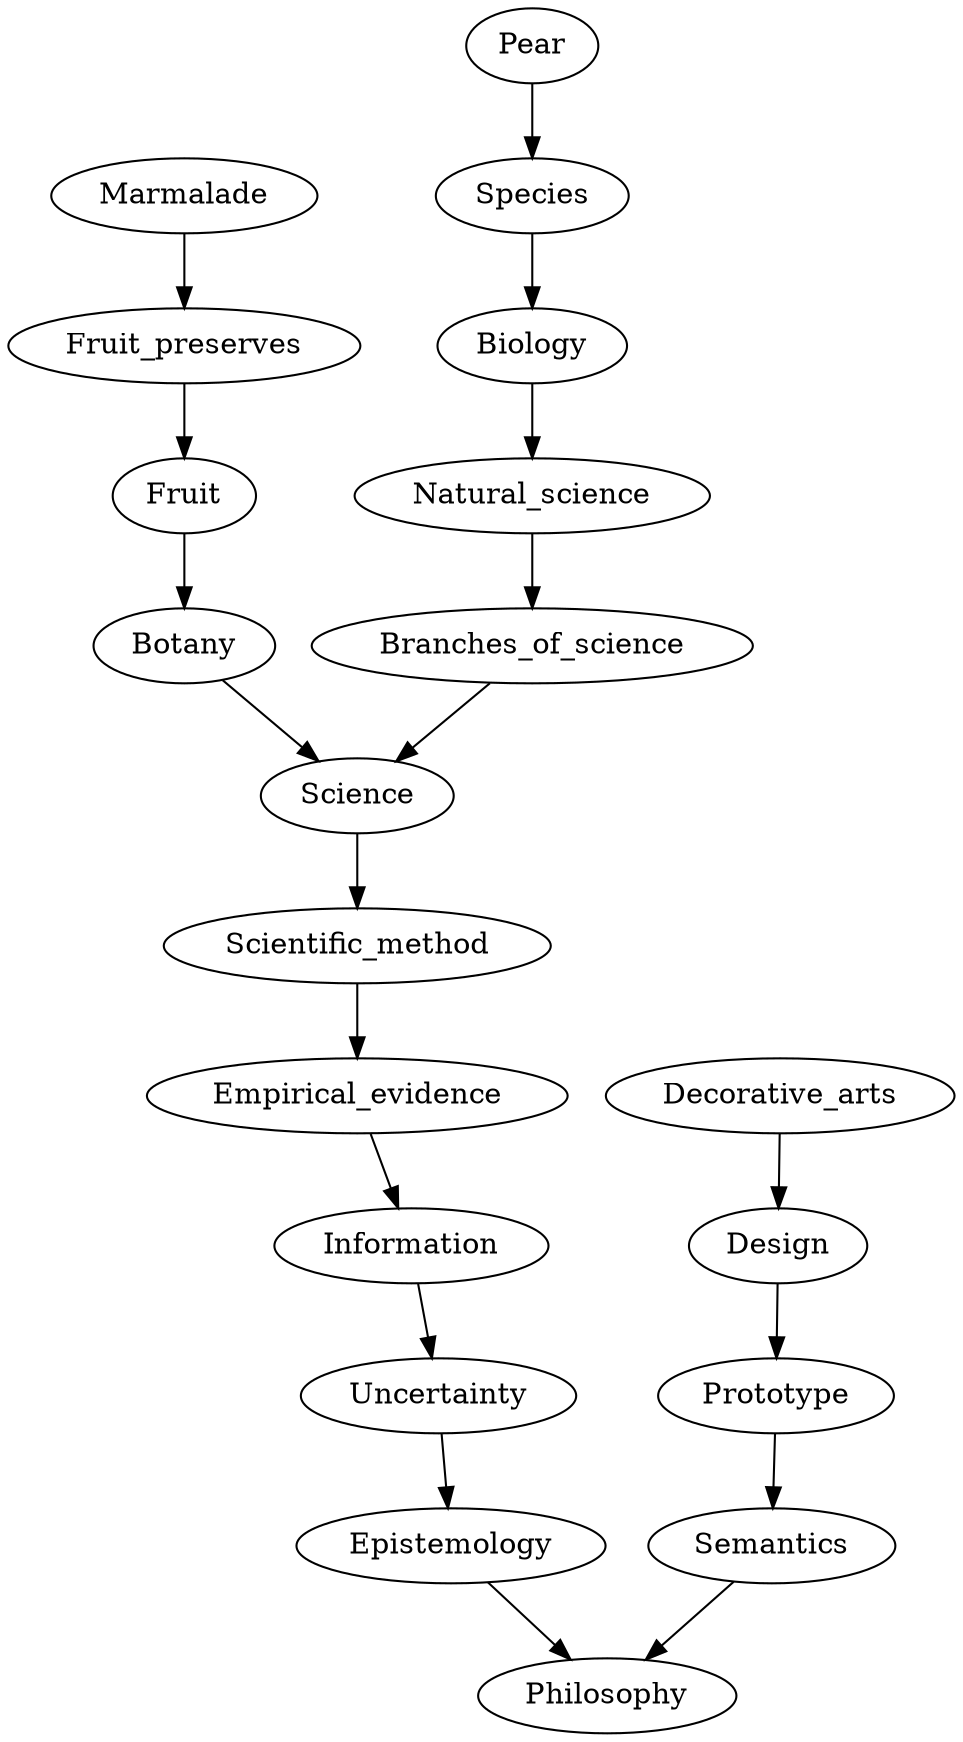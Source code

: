 digraph G {
	Marmalade -> Fruit_preserves
	Fruit_preserves -> Fruit
	Fruit -> Botany
	Botany -> Science
	Science -> Scientific_method
	Scientific_method -> Empirical_evidence
	Empirical_evidence -> Information
	Information -> Uncertainty
	Uncertainty -> Epistemology
	Epistemology -> Philosophy
	Pear -> Species
	Species -> Biology
	Biology -> Natural_science
	Natural_science -> Branches_of_science
	Branches_of_science -> Science
	Decorative_arts -> Design
	Design -> Prototype
	Prototype -> Semantics
	Semantics -> Philosophy
}
